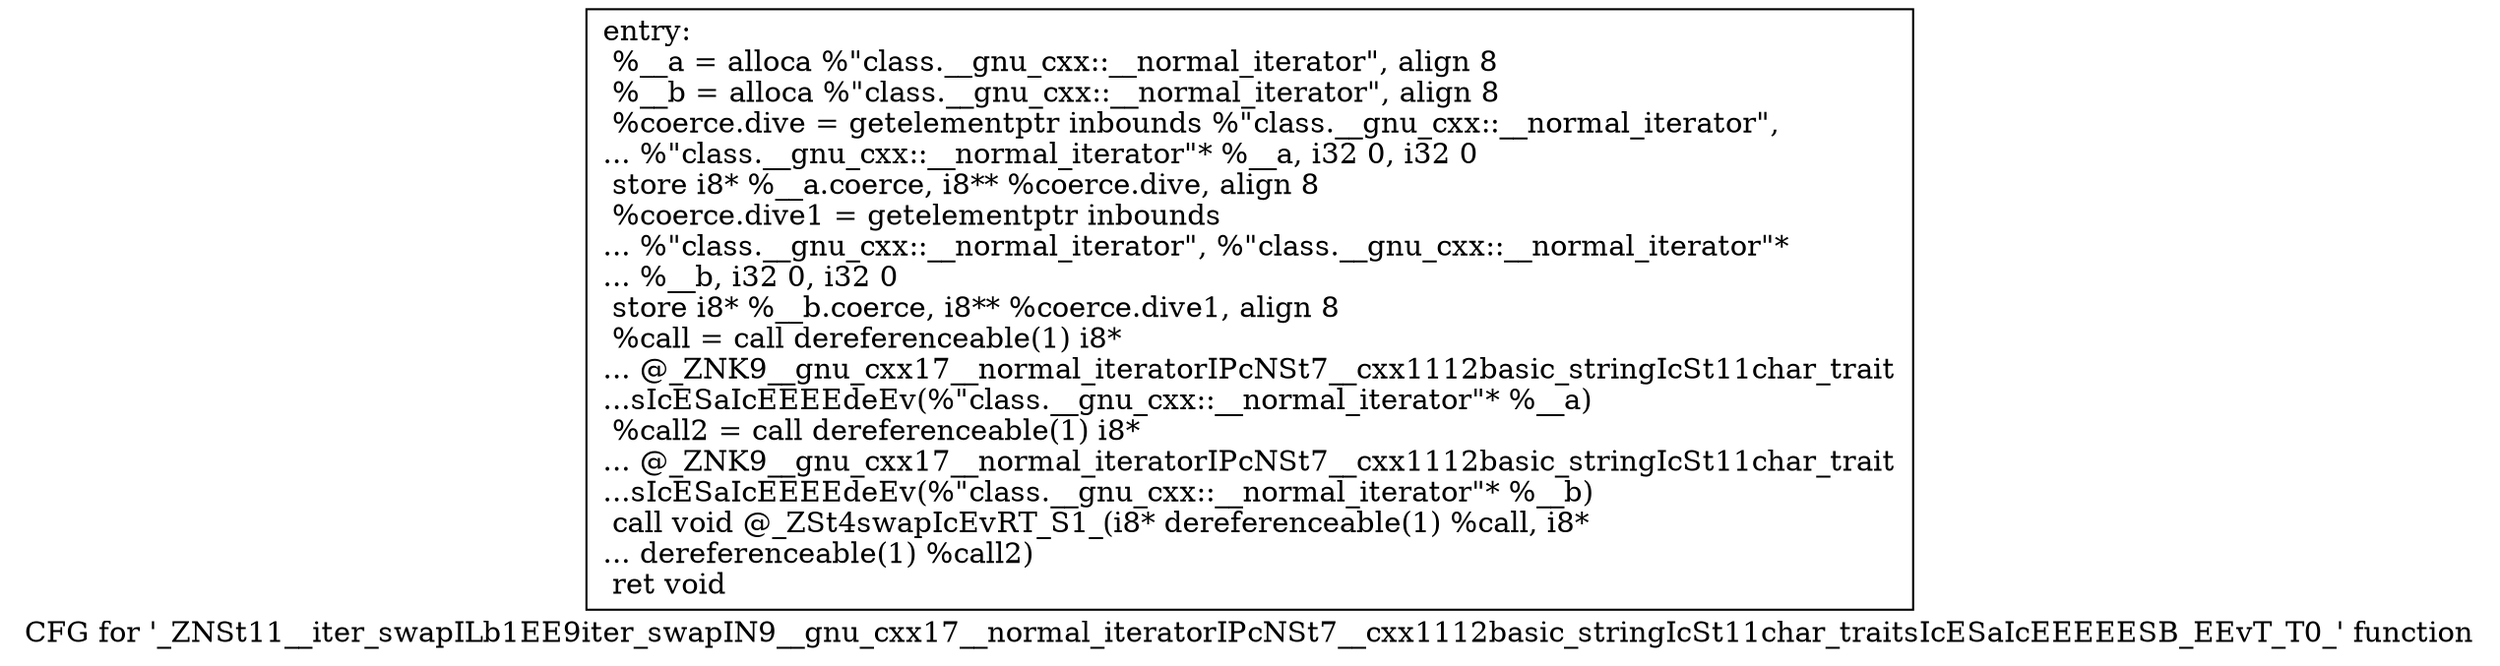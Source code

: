 digraph "CFG for '_ZNSt11__iter_swapILb1EE9iter_swapIN9__gnu_cxx17__normal_iteratorIPcNSt7__cxx1112basic_stringIcSt11char_traitsIcESaIcEEEEESB_EEvT_T0_' function" {
	label="CFG for '_ZNSt11__iter_swapILb1EE9iter_swapIN9__gnu_cxx17__normal_iteratorIPcNSt7__cxx1112basic_stringIcSt11char_traitsIcESaIcEEEEESB_EEvT_T0_' function";

	Node0x6bcef90 [shape=record,label="{entry:\l  %__a = alloca %\"class.__gnu_cxx::__normal_iterator\", align 8\l  %__b = alloca %\"class.__gnu_cxx::__normal_iterator\", align 8\l  %coerce.dive = getelementptr inbounds %\"class.__gnu_cxx::__normal_iterator\",\l... %\"class.__gnu_cxx::__normal_iterator\"* %__a, i32 0, i32 0\l  store i8* %__a.coerce, i8** %coerce.dive, align 8\l  %coerce.dive1 = getelementptr inbounds\l... %\"class.__gnu_cxx::__normal_iterator\", %\"class.__gnu_cxx::__normal_iterator\"*\l... %__b, i32 0, i32 0\l  store i8* %__b.coerce, i8** %coerce.dive1, align 8\l  %call = call dereferenceable(1) i8*\l... @_ZNK9__gnu_cxx17__normal_iteratorIPcNSt7__cxx1112basic_stringIcSt11char_trait\l...sIcESaIcEEEEdeEv(%\"class.__gnu_cxx::__normal_iterator\"* %__a)\l  %call2 = call dereferenceable(1) i8*\l... @_ZNK9__gnu_cxx17__normal_iteratorIPcNSt7__cxx1112basic_stringIcSt11char_trait\l...sIcESaIcEEEEdeEv(%\"class.__gnu_cxx::__normal_iterator\"* %__b)\l  call void @_ZSt4swapIcEvRT_S1_(i8* dereferenceable(1) %call, i8*\l... dereferenceable(1) %call2)\l  ret void\l}"];
}

